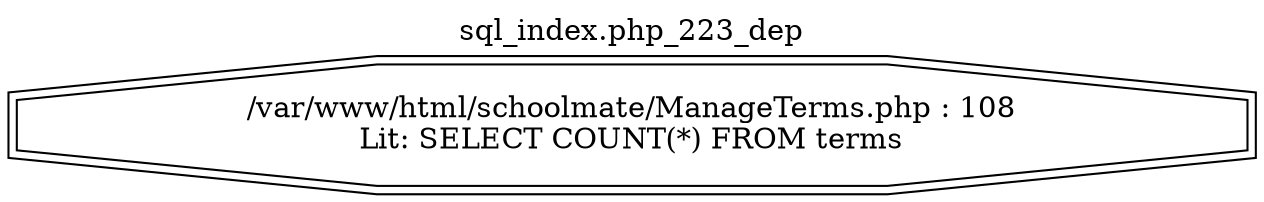 digraph cfg {
  label="sql_index.php_223_dep";
  labelloc=t;
  n1 [shape=doubleoctagon, label="/var/www/html/schoolmate/ManageTerms.php : 108\nLit: SELECT COUNT(*) FROM terms\n"];
}
